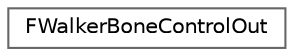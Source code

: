 digraph "类继承关系图"
{
 // INTERACTIVE_SVG=YES
 // LATEX_PDF_SIZE
  bgcolor="transparent";
  edge [fontname=Helvetica,fontsize=10,labelfontname=Helvetica,labelfontsize=10];
  node [fontname=Helvetica,fontsize=10,shape=box,height=0.2,width=0.4];
  rankdir="LR";
  Node0 [id="Node000000",label="FWalkerBoneControlOut",height=0.2,width=0.4,color="grey40", fillcolor="white", style="filled",URL="$d0/d8e/structFWalkerBoneControlOut.html",tooltip=" "];
}
